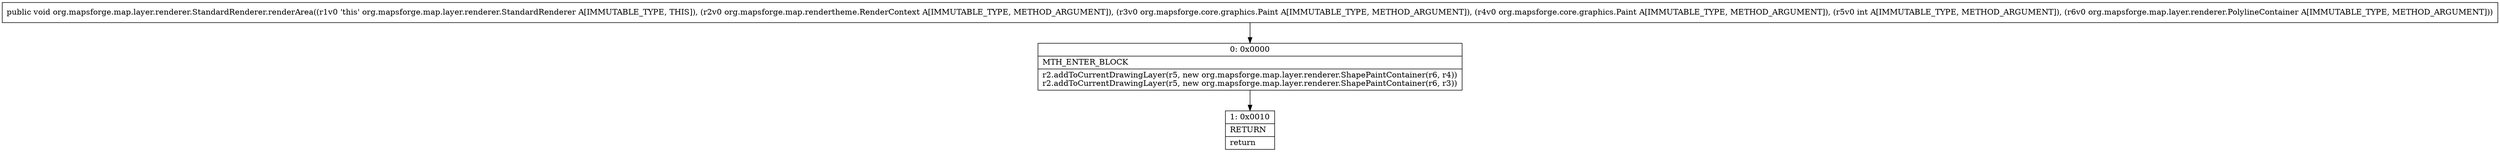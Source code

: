 digraph "CFG fororg.mapsforge.map.layer.renderer.StandardRenderer.renderArea(Lorg\/mapsforge\/map\/rendertheme\/RenderContext;Lorg\/mapsforge\/core\/graphics\/Paint;Lorg\/mapsforge\/core\/graphics\/Paint;ILorg\/mapsforge\/map\/layer\/renderer\/PolylineContainer;)V" {
Node_0 [shape=record,label="{0\:\ 0x0000|MTH_ENTER_BLOCK\l|r2.addToCurrentDrawingLayer(r5, new org.mapsforge.map.layer.renderer.ShapePaintContainer(r6, r4))\lr2.addToCurrentDrawingLayer(r5, new org.mapsforge.map.layer.renderer.ShapePaintContainer(r6, r3))\l}"];
Node_1 [shape=record,label="{1\:\ 0x0010|RETURN\l|return\l}"];
MethodNode[shape=record,label="{public void org.mapsforge.map.layer.renderer.StandardRenderer.renderArea((r1v0 'this' org.mapsforge.map.layer.renderer.StandardRenderer A[IMMUTABLE_TYPE, THIS]), (r2v0 org.mapsforge.map.rendertheme.RenderContext A[IMMUTABLE_TYPE, METHOD_ARGUMENT]), (r3v0 org.mapsforge.core.graphics.Paint A[IMMUTABLE_TYPE, METHOD_ARGUMENT]), (r4v0 org.mapsforge.core.graphics.Paint A[IMMUTABLE_TYPE, METHOD_ARGUMENT]), (r5v0 int A[IMMUTABLE_TYPE, METHOD_ARGUMENT]), (r6v0 org.mapsforge.map.layer.renderer.PolylineContainer A[IMMUTABLE_TYPE, METHOD_ARGUMENT])) }"];
MethodNode -> Node_0;
Node_0 -> Node_1;
}

